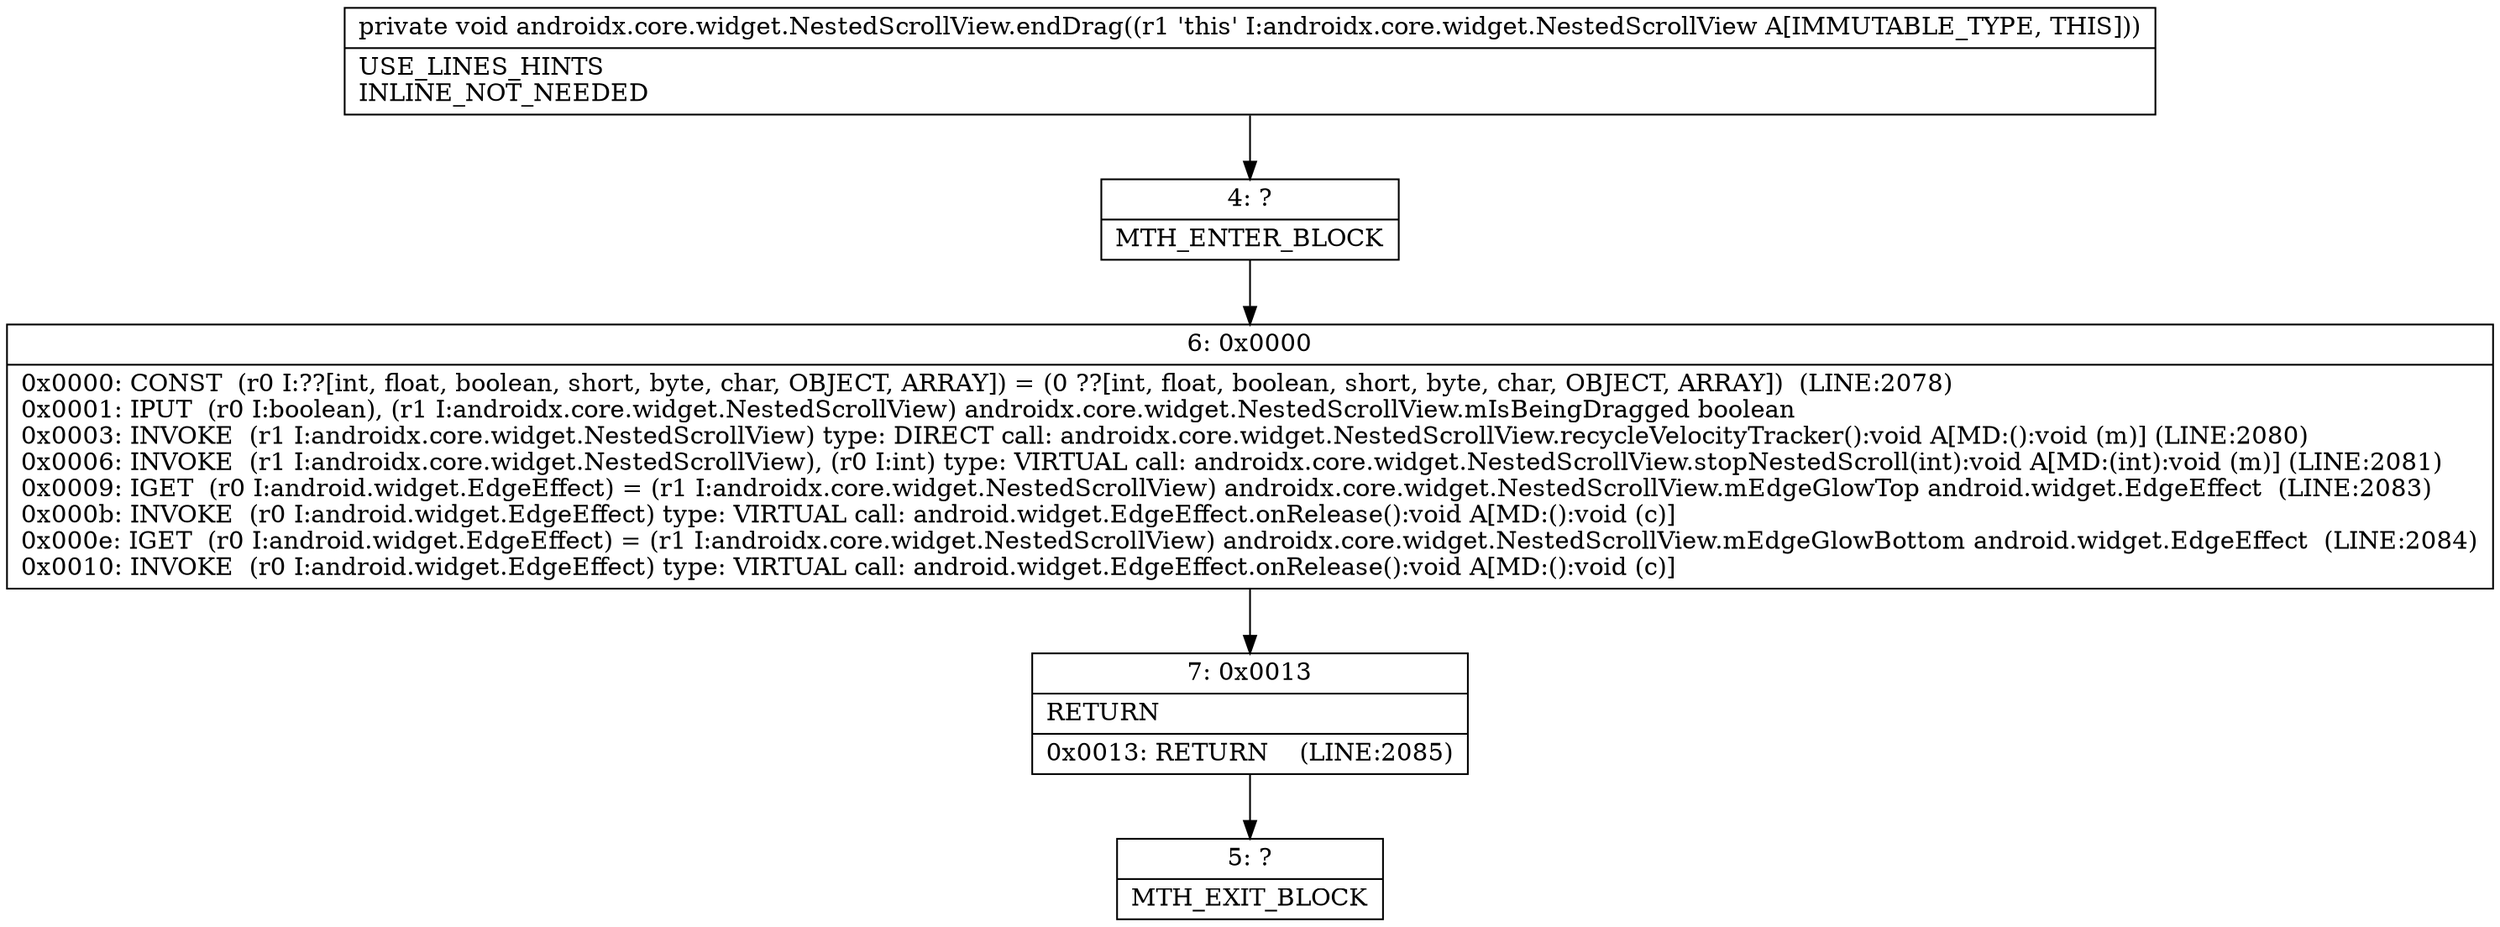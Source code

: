 digraph "CFG forandroidx.core.widget.NestedScrollView.endDrag()V" {
Node_4 [shape=record,label="{4\:\ ?|MTH_ENTER_BLOCK\l}"];
Node_6 [shape=record,label="{6\:\ 0x0000|0x0000: CONST  (r0 I:??[int, float, boolean, short, byte, char, OBJECT, ARRAY]) = (0 ??[int, float, boolean, short, byte, char, OBJECT, ARRAY])  (LINE:2078)\l0x0001: IPUT  (r0 I:boolean), (r1 I:androidx.core.widget.NestedScrollView) androidx.core.widget.NestedScrollView.mIsBeingDragged boolean \l0x0003: INVOKE  (r1 I:androidx.core.widget.NestedScrollView) type: DIRECT call: androidx.core.widget.NestedScrollView.recycleVelocityTracker():void A[MD:():void (m)] (LINE:2080)\l0x0006: INVOKE  (r1 I:androidx.core.widget.NestedScrollView), (r0 I:int) type: VIRTUAL call: androidx.core.widget.NestedScrollView.stopNestedScroll(int):void A[MD:(int):void (m)] (LINE:2081)\l0x0009: IGET  (r0 I:android.widget.EdgeEffect) = (r1 I:androidx.core.widget.NestedScrollView) androidx.core.widget.NestedScrollView.mEdgeGlowTop android.widget.EdgeEffect  (LINE:2083)\l0x000b: INVOKE  (r0 I:android.widget.EdgeEffect) type: VIRTUAL call: android.widget.EdgeEffect.onRelease():void A[MD:():void (c)]\l0x000e: IGET  (r0 I:android.widget.EdgeEffect) = (r1 I:androidx.core.widget.NestedScrollView) androidx.core.widget.NestedScrollView.mEdgeGlowBottom android.widget.EdgeEffect  (LINE:2084)\l0x0010: INVOKE  (r0 I:android.widget.EdgeEffect) type: VIRTUAL call: android.widget.EdgeEffect.onRelease():void A[MD:():void (c)]\l}"];
Node_7 [shape=record,label="{7\:\ 0x0013|RETURN\l|0x0013: RETURN    (LINE:2085)\l}"];
Node_5 [shape=record,label="{5\:\ ?|MTH_EXIT_BLOCK\l}"];
MethodNode[shape=record,label="{private void androidx.core.widget.NestedScrollView.endDrag((r1 'this' I:androidx.core.widget.NestedScrollView A[IMMUTABLE_TYPE, THIS]))  | USE_LINES_HINTS\lINLINE_NOT_NEEDED\l}"];
MethodNode -> Node_4;Node_4 -> Node_6;
Node_6 -> Node_7;
Node_7 -> Node_5;
}

